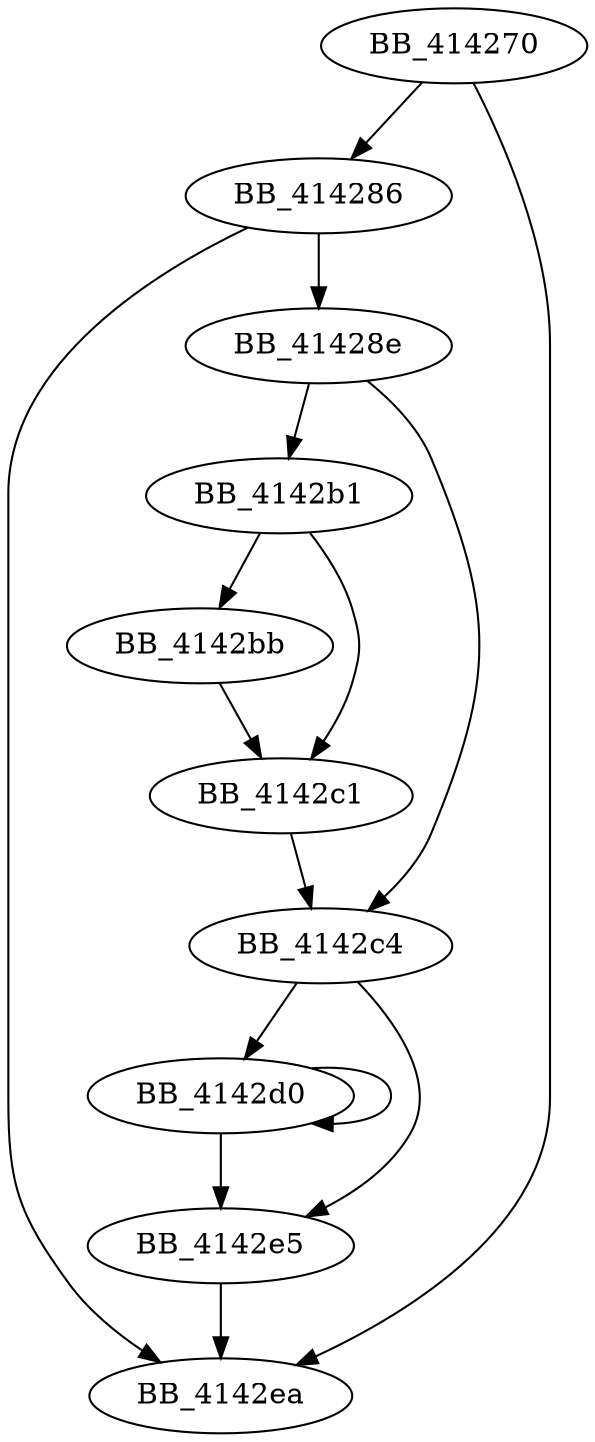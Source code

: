DiGraph sub_414270{
BB_414270->BB_414286
BB_414270->BB_4142ea
BB_414286->BB_41428e
BB_414286->BB_4142ea
BB_41428e->BB_4142b1
BB_41428e->BB_4142c4
BB_4142b1->BB_4142bb
BB_4142b1->BB_4142c1
BB_4142bb->BB_4142c1
BB_4142c1->BB_4142c4
BB_4142c4->BB_4142d0
BB_4142c4->BB_4142e5
BB_4142d0->BB_4142d0
BB_4142d0->BB_4142e5
BB_4142e5->BB_4142ea
}
